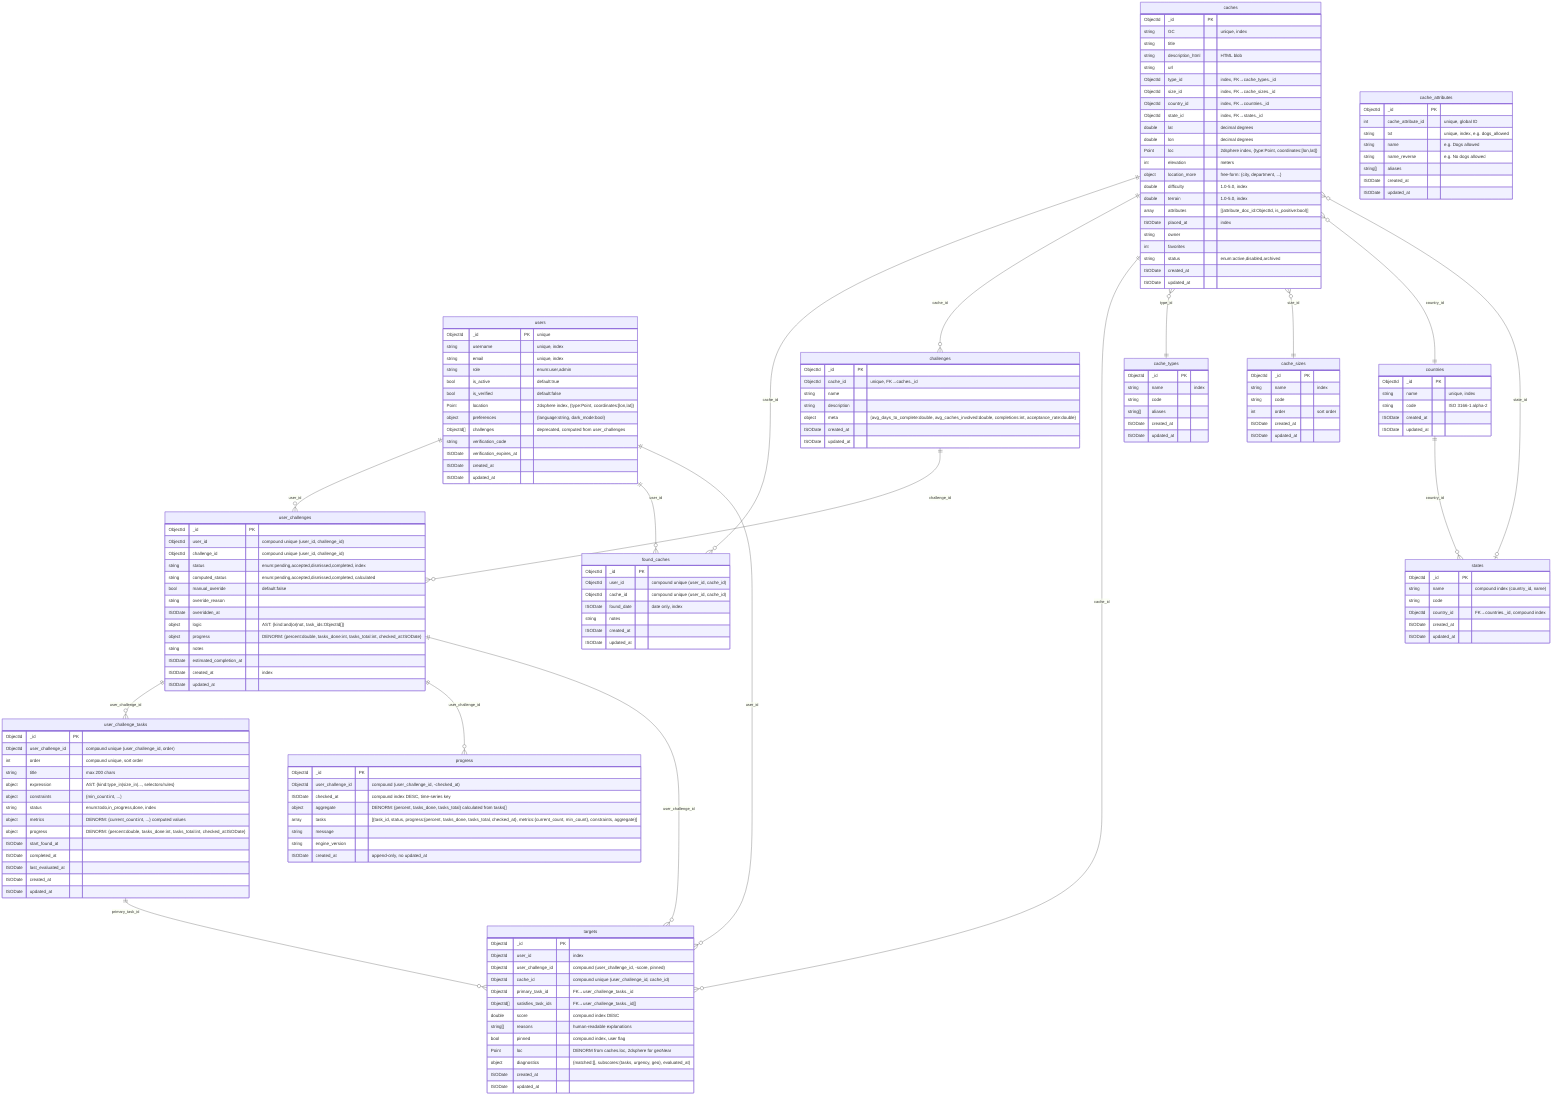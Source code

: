 erDiagram
    users ||--o{ user_challenges : "user_id"
    users ||--o{ found_caches : "user_id"
    users ||--o{ targets : "user_id"
    
    caches ||--o{ found_caches : "cache_id"
    caches ||--o{ challenges : "cache_id"
    caches ||--o{ targets : "cache_id"
    caches }o--|| cache_types : "type_id"
    caches }o--|| cache_sizes : "size_id"
    caches }o--|| countries : "country_id"
    caches }o--o| states : "state_id"
    
    challenges ||--o{ user_challenges : "challenge_id"
    
    user_challenges ||--o{ user_challenge_tasks : "user_challenge_id"
    user_challenges ||--o{ progress : "user_challenge_id"
    user_challenges ||--o{ targets : "user_challenge_id"
    
    countries ||--o{ states : "country_id"
    
    user_challenge_tasks ||--o{ targets : "primary_task_id"
    
    users {
        ObjectId _id PK "unique"
        string username "unique, index"
        string email "unique, index"
        string role "enum:user,admin"
        bool is_active "default:true"
        bool is_verified "default:false"
        Point location "2dsphere index, {type:Point, coordinates:[lon,lat]}"
        object preferences "{language:string, dark_mode:bool}"
        ObjectId[] challenges "deprecated, computed from user_challenges"
        string verification_code
        ISODate verification_expires_at
        ISODate created_at
        ISODate updated_at
    }
    
    caches {
        ObjectId _id PK
        string GC "unique, index"
        string title
        string description_html "HTML blob"
        string url
        ObjectId type_id "index, FK→cache_types._id"
        ObjectId size_id "index, FK→cache_sizes._id"
        ObjectId country_id "index, FK→countries._id"
        ObjectId state_id "index, FK→states._id"
        double lat "decimal degrees"
        double lon "decimal degrees"
        Point loc "2dsphere index, {type:Point, coordinates:[lon,lat]}"
        int elevation "meters"
        object location_more "free-form: {city, department, ...}"
        double difficulty "1.0-5.0, index"
        double terrain "1.0-5.0, index"
        array attributes "[{attribute_doc_id:ObjectId, is_positive:bool}]"
        ISODate placed_at "index"
        string owner
        int favorites
        string status "enum:active,disabled,archived"
        ISODate created_at
        ISODate updated_at
    }
    
    cache_types {
        ObjectId _id PK
        string name "index"
        string code
        string[] aliases
        ISODate created_at
        ISODate updated_at
    }
    
    cache_sizes {
        ObjectId _id PK
        string name "index"
        string code
        int order "sort order"
        ISODate created_at
        ISODate updated_at
    }
    
    cache_attributes {
        ObjectId _id PK
        int cache_attribute_id "unique, global ID"
        string txt "unique, index, e.g. dogs_allowed"
        string name "e.g. Dogs allowed"
        string name_reverse "e.g. No dogs allowed"
        string[] aliases
        ISODate created_at
        ISODate updated_at
    }
    
    countries {
        ObjectId _id PK
        string name "unique, index"
        string code "ISO 3166-1 alpha-2"
        ISODate created_at
        ISODate updated_at
    }
    
    states {
        ObjectId _id PK
        string name "compound index (country_id, name)"
        string code
        ObjectId country_id "FK→countries._id, compound index"
        ISODate created_at
        ISODate updated_at
    }
    
    found_caches {
        ObjectId _id PK
        ObjectId user_id "compound unique (user_id, cache_id)"
        ObjectId cache_id "compound unique (user_id, cache_id)"
        ISODate found_date "date only, index"
        string notes
        ISODate created_at
        ISODate updated_at
    }
    
    challenges {
        ObjectId _id PK
        ObjectId cache_id "unique, FK→caches._id"
        string name
        string description
        object meta "{avg_days_to_complete:double, avg_caches_involved:double, completions:int, acceptance_rate:double}"
        ISODate created_at
        ISODate updated_at
    }
    
    user_challenges {
        ObjectId _id PK
        ObjectId user_id "compound unique (user_id, challenge_id)"
        ObjectId challenge_id "compound unique (user_id, challenge_id)"
        string status "enum:pending,accepted,dismissed,completed, index"
        string computed_status "enum:pending,accepted,dismissed,completed, calculated"
        bool manual_override "default:false"
        string override_reason
        ISODate overridden_at
        object logic "AST: {kind:and|or|not, task_ids:ObjectId[]}"
        object progress "DENORM: {percent:double, tasks_done:int, tasks_total:int, checked_at:ISODate}"
        string notes
        ISODate estimated_completion_at
        ISODate created_at "index"
        ISODate updated_at
    }
    
    user_challenge_tasks {
        ObjectId _id PK
        ObjectId user_challenge_id "compound unique (user_challenge_id, order)"
        int order "compound unique, sort order"
        string title "max 200 chars"
        object expression "AST: {kind:type_in|size_in|..., selectors/rules}"
        object constraints "{min_count:int, ...}"
        string status "enum:todo,in_progress,done, index"
        object metrics "DENORM: {current_count:int, ...} computed values"
        object progress "DENORM: {percent:double, tasks_done:int, tasks_total:int, checked_at:ISODate}"
        ISODate start_found_at
        ISODate completed_at
        ISODate last_evaluated_at
        ISODate created_at
        ISODate updated_at
    }
    
    progress {
        ObjectId _id PK
        ObjectId user_challenge_id "compound (user_challenge_id, -checked_at)"
        ISODate checked_at "compound index DESC, time-series key"
        object aggregate "DENORM: {percent, tasks_done, tasks_total} calculated from tasks[]"
        array tasks "[{task_id, status, progress:{percent, tasks_done, tasks_total, checked_at}, metrics:{current_count, min_count}, constraints, aggregate}]"
        string message
        string engine_version
        ISODate created_at "append-only, no updated_at"
    }
    
    targets {
        ObjectId _id PK
        ObjectId user_id "index"
        ObjectId user_challenge_id "compound (user_challenge_id, -score, pinned)"
        ObjectId cache_id "compound unique (user_challenge_id, cache_id)"
        ObjectId primary_task_id "FK→user_challenge_tasks._id"
        ObjectId[] satisfies_task_ids "FK→user_challenge_tasks._id[]"
        double score "compound index DESC"
        string[] reasons "human-readable explanations"
        bool pinned "compound index, user flag"
        Point loc "DENORM from caches.loc, 2dsphere for geoNear"
        object diagnostics "{matched:[], subscores:{tasks, urgency, geo}, evaluated_at}"
        ISODate created_at
        ISODate updated_at
    }
